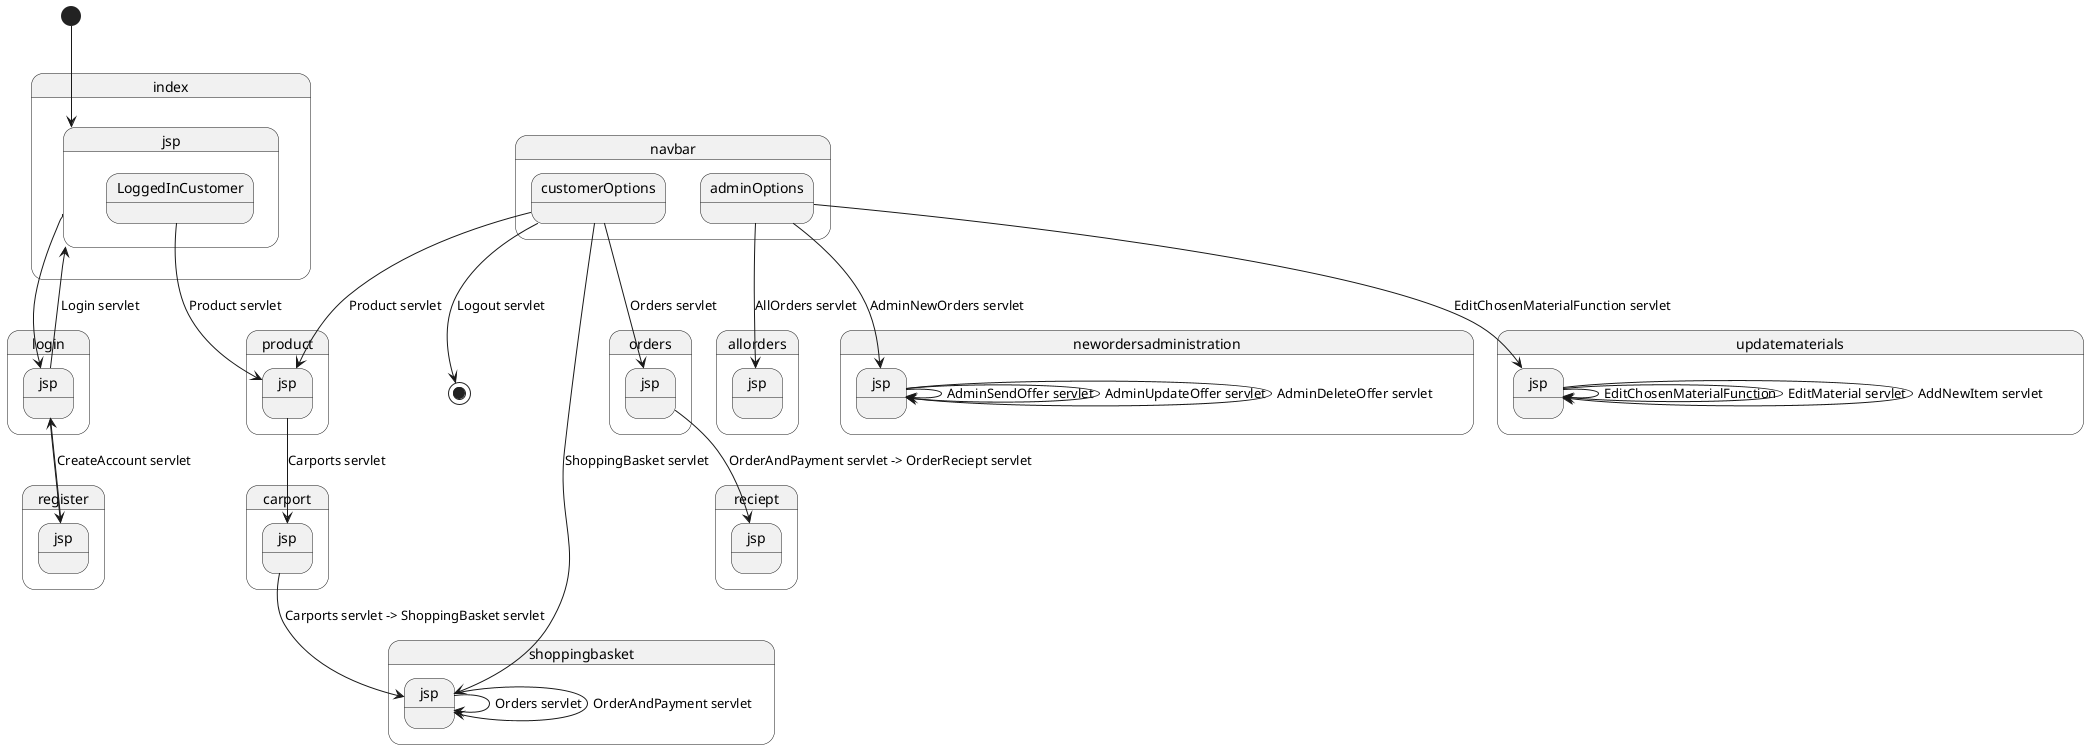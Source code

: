 @startuml

[*] --> index.jsp

state index.jsp{
    state LoggedInCustomer
}

index.jsp --> login.jsp
LoggedInCustomer --> product.jsp : Product servlet

state login.jsp

login.jsp --> register.jsp
login.jsp --> index.jsp : Login servlet

state register.jsp

register.jsp --> login.jsp : CreateAccount servlet

state allorders.jsp

state carport.jsp

carport.jsp --> shoppingbasket.jsp : Carports servlet -> ShoppingBasket servlet

state newordersadministration.jsp

newordersadministration.jsp --> newordersadministration.jsp : AdminSendOffer servlet
newordersadministration.jsp --> newordersadministration.jsp : AdminUpdateOffer servlet
newordersadministration.jsp --> newordersadministration.jsp : AdminDeleteOffer servlet

state orders.jsp

orders.jsp --> reciept.jsp : OrderAndPayment servlet -> OrderReciept servlet

state product.jsp

product.jsp --> carport.jsp : Carports servlet

state reciept.jsp

state shoppingbasket.jsp

shoppingbasket.jsp --> shoppingbasket.jsp : Orders servlet
shoppingbasket.jsp --> shoppingbasket.jsp : OrderAndPayment servlet

state updatematerials.jsp

updatematerials.jsp --> updatematerials.jsp : EditChosenMaterialFunction
updatematerials.jsp --> updatematerials.jsp : EditMaterial servlet
updatematerials.jsp --> updatematerials.jsp : AddNewItem servlet

state navbar{
    state customerOptions

    state adminOptions
}

customerOptions --> product.jsp : Product servlet
customerOptions --> shoppingbasket.jsp : ShoppingBasket servlet
customerOptions --> orders.jsp : Orders servlet
customerOptions --> [*] : Logout servlet
adminOptions --> allorders.jsp : AllOrders servlet
adminOptions --> newordersadministration.jsp : AdminNewOrders servlet
adminOptions --> updatematerials.jsp : EditChosenMaterialFunction servlet
@enduml